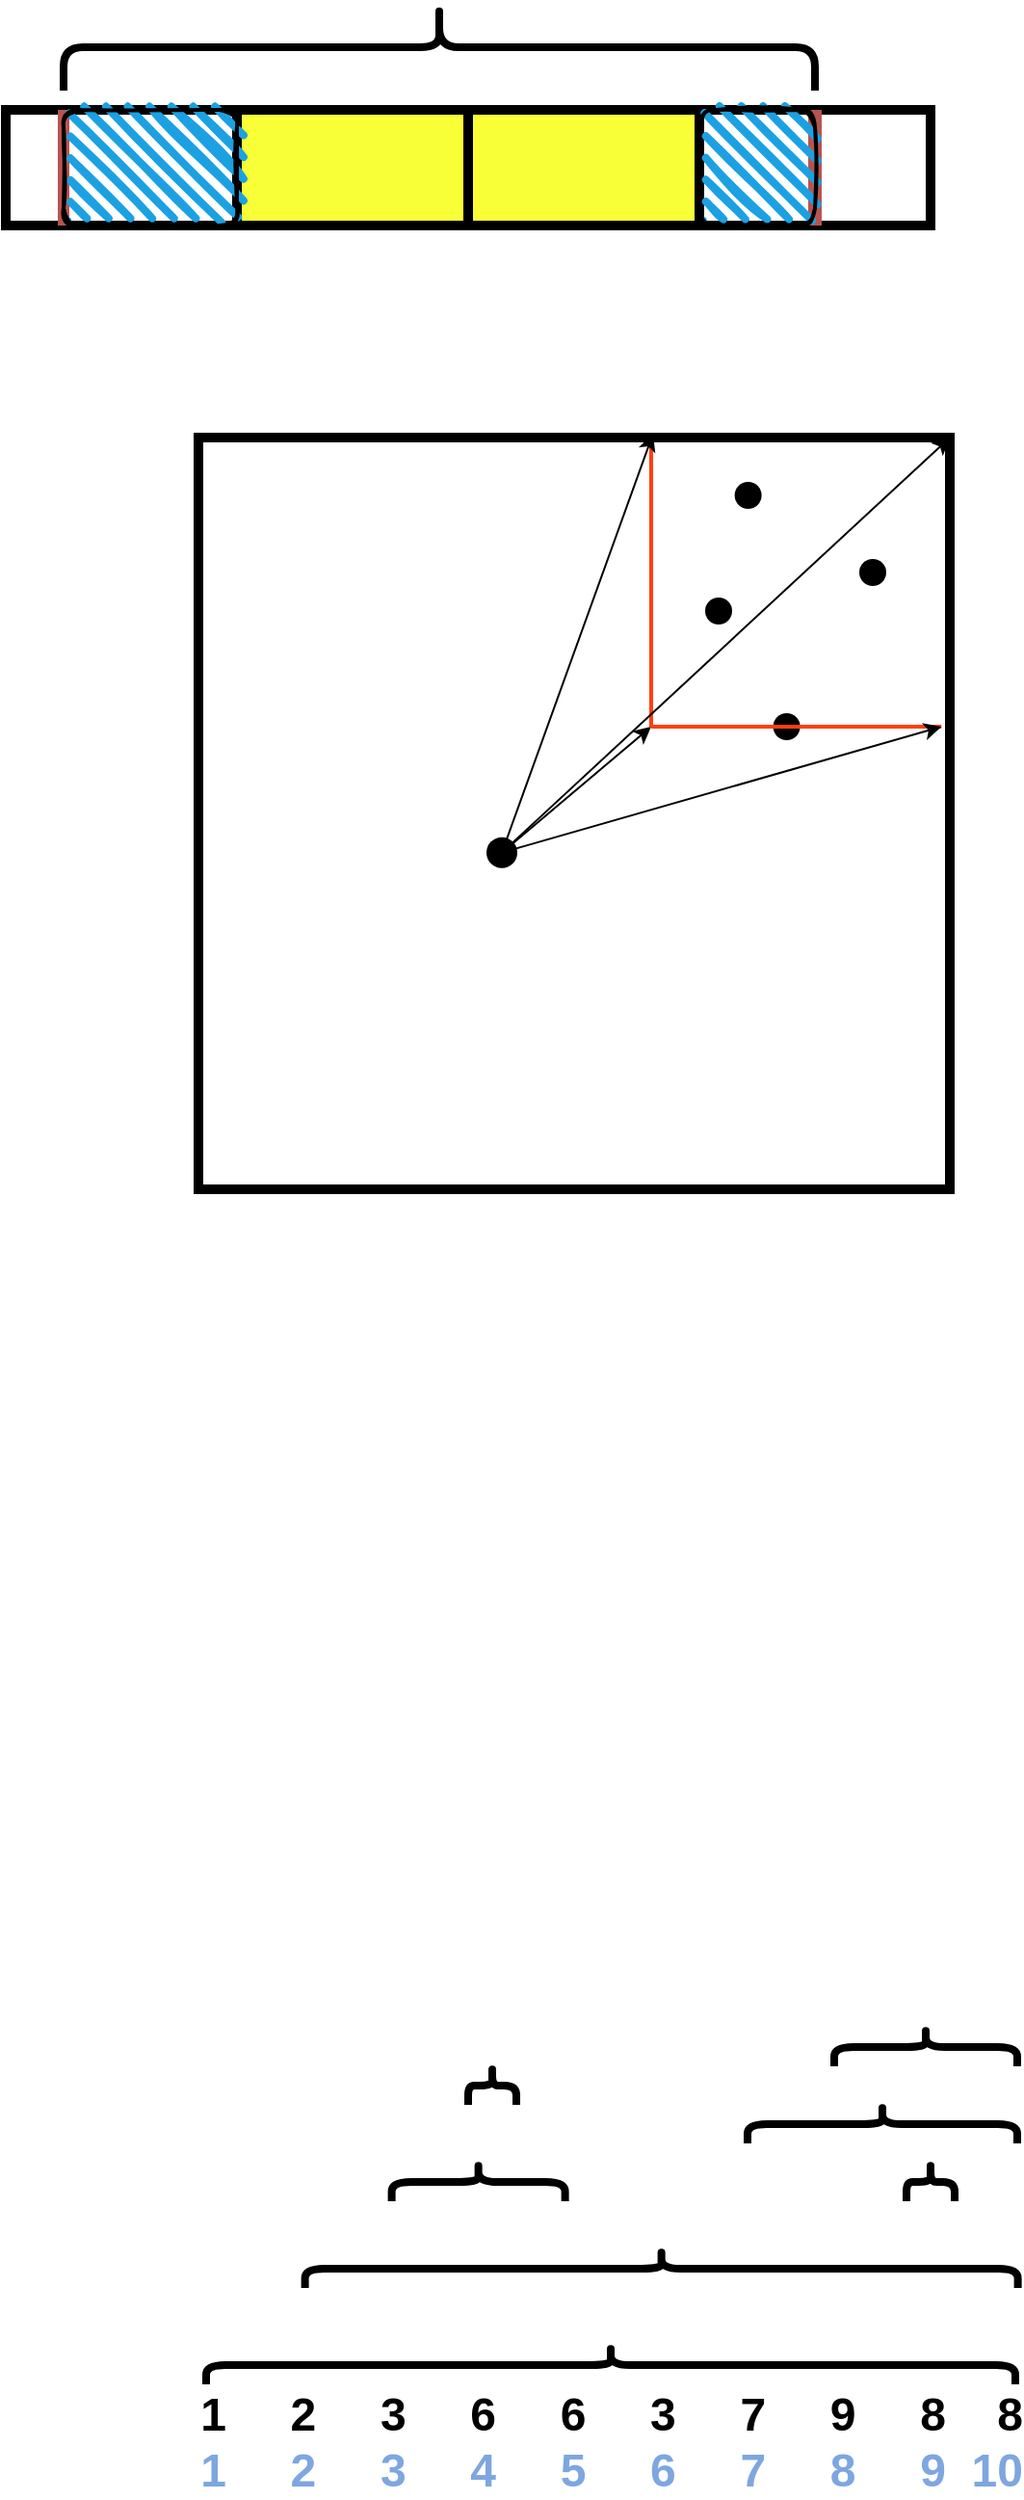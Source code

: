 <mxfile version="26.2.15">
  <diagram name="第 1 页" id="tj4w_JAZVP4gHf3OIL4G">
    <mxGraphModel dx="976" dy="645" grid="1" gridSize="10" guides="1" tooltips="1" connect="1" arrows="1" fold="1" page="1" pageScale="1" pageWidth="827" pageHeight="1169" math="0" shadow="0">
      <root>
        <mxCell id="0" />
        <mxCell id="1" parent="0" />
        <mxCell id="FUV1nwXqaBQC367dFJWt-1" value="" style="rounded=0;whiteSpace=wrap;html=1;strokeWidth=5;" vertex="1" parent="1">
          <mxGeometry x="100" y="220" width="120" height="60" as="geometry" />
        </mxCell>
        <mxCell id="FUV1nwXqaBQC367dFJWt-2" value="" style="whiteSpace=wrap;html=1;rounded=0;strokeWidth=5;fillColor=#F8FF36;" vertex="1" parent="1">
          <mxGeometry x="220" y="220" width="120" height="60" as="geometry" />
        </mxCell>
        <mxCell id="FUV1nwXqaBQC367dFJWt-4" value="" style="whiteSpace=wrap;html=1;rounded=0;strokeWidth=5;fillColor=#F8FF36;" vertex="1" parent="1">
          <mxGeometry x="340" y="220" width="120" height="60" as="geometry" />
        </mxCell>
        <mxCell id="FUV1nwXqaBQC367dFJWt-6" value="" style="whiteSpace=wrap;html=1;rounded=0;strokeWidth=5;" vertex="1" parent="1">
          <mxGeometry x="460" y="220" width="120" height="60" as="geometry" />
        </mxCell>
        <mxCell id="FUV1nwXqaBQC367dFJWt-8" value="" style="endArrow=none;html=1;rounded=0;exitX=0.25;exitY=1;exitDx=0;exitDy=0;fillColor=#f8cecc;strokeColor=#b85450;strokeWidth=6;entryX=0.25;entryY=0;entryDx=0;entryDy=0;" edge="1" parent="1" target="FUV1nwXqaBQC367dFJWt-1">
          <mxGeometry width="50" height="50" relative="1" as="geometry">
            <mxPoint x="130" y="280" as="sourcePoint" />
            <mxPoint x="130" y="220" as="targetPoint" />
          </mxGeometry>
        </mxCell>
        <mxCell id="FUV1nwXqaBQC367dFJWt-10" value="" style="endArrow=none;html=1;rounded=0;entryX=0.5;entryY=0;entryDx=0;entryDy=0;exitX=0.5;exitY=1;exitDx=0;exitDy=0;fillColor=#f8cecc;strokeColor=#b85450;strokeWidth=7;" edge="1" parent="1" source="FUV1nwXqaBQC367dFJWt-6" target="FUV1nwXqaBQC367dFJWt-6">
          <mxGeometry width="50" height="50" relative="1" as="geometry">
            <mxPoint x="390" y="360" as="sourcePoint" />
            <mxPoint x="440" y="310" as="targetPoint" />
          </mxGeometry>
        </mxCell>
        <mxCell id="FUV1nwXqaBQC367dFJWt-11" value="" style="shape=curlyBracket;whiteSpace=wrap;html=1;rounded=1;labelPosition=left;verticalLabelPosition=middle;align=right;verticalAlign=middle;rotation=90;strokeWidth=4;" vertex="1" parent="1">
          <mxGeometry x="302.5" y="-7.5" width="45" height="390" as="geometry" />
        </mxCell>
        <mxCell id="FUV1nwXqaBQC367dFJWt-12" value="" style="rounded=1;whiteSpace=wrap;html=1;strokeWidth=2;fillWeight=4;hachureGap=8;hachureAngle=45;fillColor=#1ba1e2;sketch=1;" vertex="1" parent="1">
          <mxGeometry x="130" y="220" width="90" height="60" as="geometry" />
        </mxCell>
        <mxCell id="FUV1nwXqaBQC367dFJWt-14" value="" style="rounded=1;whiteSpace=wrap;html=1;strokeWidth=2;fillWeight=4;hachureGap=8;hachureAngle=45;fillColor=#1ba1e2;sketch=1;" vertex="1" parent="1">
          <mxGeometry x="460" y="220" width="60" height="60" as="geometry" />
        </mxCell>
        <mxCell id="FUV1nwXqaBQC367dFJWt-16" value="" style="whiteSpace=wrap;html=1;aspect=fixed;strokeWidth=5;" vertex="1" parent="1">
          <mxGeometry x="200" y="390" width="390" height="390" as="geometry" />
        </mxCell>
        <mxCell id="FUV1nwXqaBQC367dFJWt-17" value="" style="shape=waypoint;sketch=0;fillStyle=solid;size=6;pointerEvents=1;points=[];fillColor=none;resizable=0;rotatable=0;perimeter=centerPerimeter;snapToPoint=1;strokeWidth=5;" vertex="1" parent="1">
          <mxGeometry x="460" y="470" width="20" height="20" as="geometry" />
        </mxCell>
        <mxCell id="FUV1nwXqaBQC367dFJWt-19" value="" style="shape=waypoint;sketch=0;fillStyle=solid;size=6;pointerEvents=1;points=[];fillColor=none;resizable=0;rotatable=0;perimeter=centerPerimeter;snapToPoint=1;strokeWidth=5;" vertex="1" parent="1">
          <mxGeometry x="495.31" y="530.01" width="20" height="20" as="geometry" />
        </mxCell>
        <mxCell id="FUV1nwXqaBQC367dFJWt-21" value="" style="line;strokeWidth=2;direction=south;html=1;strokeColor=#FF4010;" vertex="1" parent="1">
          <mxGeometry x="430" y="390" width="10" height="150" as="geometry" />
        </mxCell>
        <mxCell id="FUV1nwXqaBQC367dFJWt-22" value="" style="line;strokeWidth=2;direction=south;html=1;rotation=-90;gradientColor=default;fillColor=#FF4010;strokeColor=#FF4010;" vertex="1" parent="1">
          <mxGeometry x="505.31" y="464.7" width="10" height="150.62" as="geometry" />
        </mxCell>
        <mxCell id="FUV1nwXqaBQC367dFJWt-27" style="rounded=0;orthogonalLoop=1;jettySize=auto;html=1;entryX=1;entryY=0;entryDx=0;entryDy=0;" edge="1" parent="1" source="FUV1nwXqaBQC367dFJWt-23" target="FUV1nwXqaBQC367dFJWt-16">
          <mxGeometry relative="1" as="geometry" />
        </mxCell>
        <mxCell id="FUV1nwXqaBQC367dFJWt-23" value="" style="shape=waypoint;sketch=0;fillStyle=solid;size=6;pointerEvents=1;points=[];fillColor=none;resizable=0;rotatable=0;perimeter=centerPerimeter;snapToPoint=1;strokeWidth=6;" vertex="1" parent="1">
          <mxGeometry x="347.5" y="595.32" width="20" height="20" as="geometry" />
        </mxCell>
        <mxCell id="FUV1nwXqaBQC367dFJWt-24" style="rounded=0;orthogonalLoop=1;jettySize=auto;html=1;entryX=0.605;entryY=-0.005;entryDx=0;entryDy=0;entryPerimeter=0;" edge="1" parent="1" source="FUV1nwXqaBQC367dFJWt-23" target="FUV1nwXqaBQC367dFJWt-16">
          <mxGeometry relative="1" as="geometry">
            <mxPoint x="440" y="390" as="targetPoint" />
          </mxGeometry>
        </mxCell>
        <mxCell id="FUV1nwXqaBQC367dFJWt-25" style="rounded=0;orthogonalLoop=1;jettySize=auto;html=1;entryX=1;entryY=0.5;entryDx=0;entryDy=0;entryPerimeter=0;" edge="1" parent="1" source="FUV1nwXqaBQC367dFJWt-23" target="FUV1nwXqaBQC367dFJWt-22">
          <mxGeometry relative="1" as="geometry" />
        </mxCell>
        <mxCell id="FUV1nwXqaBQC367dFJWt-26" style="rounded=0;orthogonalLoop=1;jettySize=auto;html=1;entryX=1;entryY=0.5;entryDx=0;entryDy=0;entryPerimeter=0;" edge="1" parent="1" source="FUV1nwXqaBQC367dFJWt-23" target="FUV1nwXqaBQC367dFJWt-21">
          <mxGeometry relative="1" as="geometry" />
        </mxCell>
        <mxCell id="FUV1nwXqaBQC367dFJWt-28" value="" style="shape=waypoint;sketch=0;fillStyle=solid;size=6;pointerEvents=1;points=[];fillColor=none;resizable=0;rotatable=0;perimeter=centerPerimeter;snapToPoint=1;strokeWidth=5;" vertex="1" parent="1">
          <mxGeometry x="475.31" y="410" width="20" height="20" as="geometry" />
        </mxCell>
        <mxCell id="FUV1nwXqaBQC367dFJWt-29" value="" style="shape=waypoint;sketch=0;fillStyle=solid;size=6;pointerEvents=1;points=[];fillColor=none;resizable=0;rotatable=0;perimeter=centerPerimeter;snapToPoint=1;strokeWidth=5;" vertex="1" parent="1">
          <mxGeometry x="540" y="450" width="20" height="20" as="geometry" />
        </mxCell>
        <mxCell id="FUV1nwXqaBQC367dFJWt-30" value="1&amp;nbsp; &amp;nbsp; &amp;nbsp;2&amp;nbsp; &amp;nbsp; &amp;nbsp;3&amp;nbsp; &amp;nbsp; &amp;nbsp;6&amp;nbsp; &amp;nbsp; &amp;nbsp;6&amp;nbsp; &amp;nbsp; &amp;nbsp;3&amp;nbsp; &amp;nbsp; &amp;nbsp;7&amp;nbsp; &amp;nbsp; &amp;nbsp;9&amp;nbsp; &amp;nbsp; &amp;nbsp;8&amp;nbsp; &amp;nbsp; 8&lt;div&gt;&lt;font style=&quot;color: rgb(126, 166, 224);&quot;&gt;1&amp;nbsp; &amp;nbsp; &amp;nbsp;2&amp;nbsp; &amp;nbsp; &amp;nbsp;3&amp;nbsp; &amp;nbsp; &amp;nbsp;4&amp;nbsp; &amp;nbsp; &amp;nbsp;5&amp;nbsp; &amp;nbsp; &amp;nbsp;6&amp;nbsp; &amp;nbsp; &amp;nbsp;7&amp;nbsp; &amp;nbsp; &amp;nbsp;8&amp;nbsp; &amp;nbsp; &amp;nbsp;9&amp;nbsp; 10&lt;/font&gt;&lt;/div&gt;" style="text;strokeColor=none;fillColor=none;html=1;fontSize=24;fontStyle=1;verticalAlign=middle;align=center;" vertex="1" parent="1">
          <mxGeometry x="364" y="1410" width="100" height="40" as="geometry" />
        </mxCell>
        <mxCell id="FUV1nwXqaBQC367dFJWt-31" value="" style="shape=curlyBracket;whiteSpace=wrap;html=1;rounded=1;labelPosition=left;verticalLabelPosition=middle;align=right;verticalAlign=middle;rotation=90;strokeWidth=4;" vertex="1" parent="1">
          <mxGeometry x="404" y="1180" width="20" height="420" as="geometry" />
        </mxCell>
        <mxCell id="FUV1nwXqaBQC367dFJWt-32" value="" style="shape=curlyBracket;whiteSpace=wrap;html=1;rounded=1;labelPosition=left;verticalLabelPosition=middle;align=right;verticalAlign=middle;rotation=90;strokeWidth=4;" vertex="1" parent="1">
          <mxGeometry x="430.31" y="1155" width="20" height="370" as="geometry" />
        </mxCell>
        <mxCell id="FUV1nwXqaBQC367dFJWt-33" value="" style="shape=curlyBracket;whiteSpace=wrap;html=1;rounded=1;labelPosition=left;verticalLabelPosition=middle;align=right;verticalAlign=middle;rotation=90;strokeWidth=4;" vertex="1" parent="1">
          <mxGeometry x="335.31" y="1250" width="20" height="90" as="geometry" />
        </mxCell>
        <mxCell id="FUV1nwXqaBQC367dFJWt-34" value="" style="shape=curlyBracket;whiteSpace=wrap;html=1;rounded=1;labelPosition=left;verticalLabelPosition=middle;align=right;verticalAlign=middle;rotation=90;strokeWidth=4;size=0.5;" vertex="1" parent="1">
          <mxGeometry x="342.5" y="1232.5" width="20" height="25" as="geometry" />
        </mxCell>
        <mxCell id="FUV1nwXqaBQC367dFJWt-37" value="" style="shape=curlyBracket;whiteSpace=wrap;html=1;rounded=1;labelPosition=left;verticalLabelPosition=middle;align=right;verticalAlign=middle;rotation=90;strokeWidth=4;" vertex="1" parent="1">
          <mxGeometry x="545" y="1195" width="20" height="140" as="geometry" />
        </mxCell>
        <mxCell id="FUV1nwXqaBQC367dFJWt-38" value="" style="shape=curlyBracket;whiteSpace=wrap;html=1;rounded=1;labelPosition=left;verticalLabelPosition=middle;align=right;verticalAlign=middle;rotation=90;strokeWidth=4;" vertex="1" parent="1">
          <mxGeometry x="567.5" y="1177.5" width="20" height="95" as="geometry" />
        </mxCell>
        <mxCell id="FUV1nwXqaBQC367dFJWt-39" value="" style="shape=curlyBracket;whiteSpace=wrap;html=1;rounded=1;labelPosition=left;verticalLabelPosition=middle;align=right;verticalAlign=middle;rotation=90;strokeWidth=4;size=0.5;" vertex="1" parent="1">
          <mxGeometry x="570" y="1282.5" width="20" height="25" as="geometry" />
        </mxCell>
      </root>
    </mxGraphModel>
  </diagram>
</mxfile>
